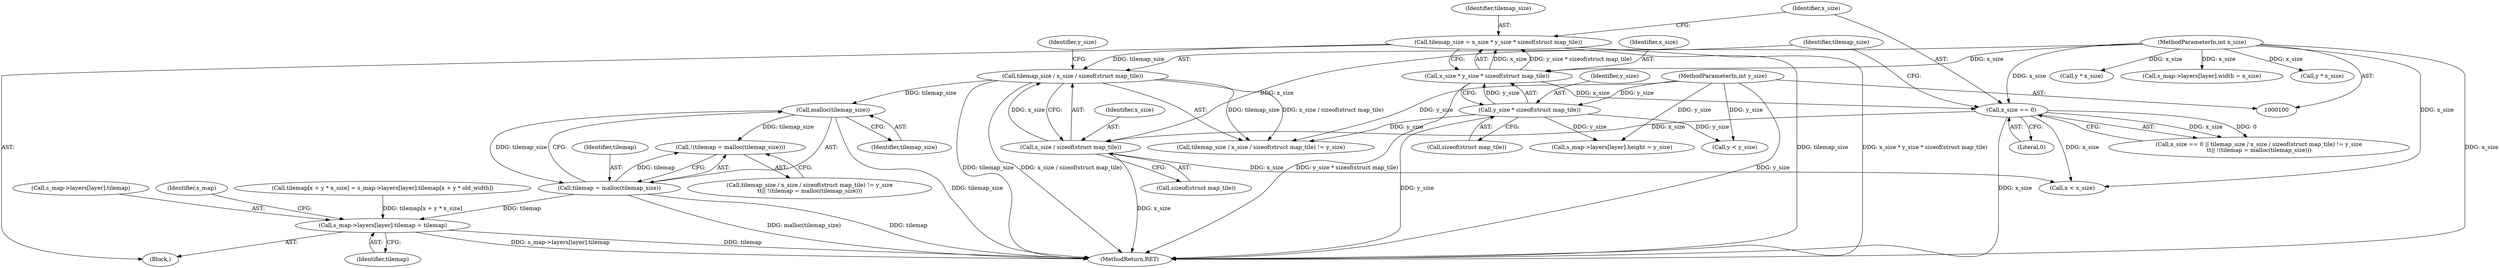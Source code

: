 digraph "0_minisphere_252c1ca184cb38e1acb917aa0e451c5f08519996@API" {
"1000160" [label="(Call,malloc(tilemap_size))"];
"1000150" [label="(Call,tilemap_size / x_size / sizeof(struct map_tile))"];
"1000135" [label="(Call,tilemap_size = x_size * y_size * sizeof(struct map_tile))"];
"1000137" [label="(Call,x_size * y_size * sizeof(struct map_tile))"];
"1000102" [label="(MethodParameterIn,int x_size)"];
"1000139" [label="(Call,y_size * sizeof(struct map_tile))"];
"1000103" [label="(MethodParameterIn,int y_size)"];
"1000152" [label="(Call,x_size / sizeof(struct map_tile))"];
"1000145" [label="(Call,x_size == 0)"];
"1000157" [label="(Call,!(tilemap = malloc(tilemap_size)))"];
"1000158" [label="(Call,tilemap = malloc(tilemap_size))"];
"1000248" [label="(Call,s_map->layers[layer].tilemap = tilemap)"];
"1000139" [label="(Call,y_size * sizeof(struct map_tile))"];
"1000198" [label="(Call,y * x_size)"];
"1000151" [label="(Identifier,tilemap_size)"];
"1000257" [label="(Call,s_map->layers[layer].width = x_size)"];
"1000137" [label="(Call,x_size * y_size * sizeof(struct map_tile))"];
"1000223" [label="(Call,y * x_size)"];
"1000256" [label="(Identifier,tilemap)"];
"1000249" [label="(Call,s_map->layers[layer].tilemap)"];
"1000157" [label="(Call,!(tilemap = malloc(tilemap_size)))"];
"1000104" [label="(Block,)"];
"1000248" [label="(Call,s_map->layers[layer].tilemap = tilemap)"];
"1000141" [label="(Call,sizeof(struct map_tile))"];
"1000140" [label="(Identifier,y_size)"];
"1000485" [label="(MethodReturn,RET)"];
"1000161" [label="(Identifier,tilemap_size)"];
"1000156" [label="(Identifier,y_size)"];
"1000136" [label="(Identifier,tilemap_size)"];
"1000138" [label="(Identifier,x_size)"];
"1000135" [label="(Call,tilemap_size = x_size * y_size * sizeof(struct map_tile))"];
"1000160" [label="(Call,malloc(tilemap_size))"];
"1000147" [label="(Literal,0)"];
"1000148" [label="(Call,tilemap_size / x_size / sizeof(struct map_tile) != y_size\n\t\t|| !(tilemap = malloc(tilemap_size)))"];
"1000146" [label="(Identifier,x_size)"];
"1000178" [label="(Call,y < y_size)"];
"1000153" [label="(Identifier,x_size)"];
"1000266" [label="(Call,s_map->layers[layer].height = y_size)"];
"1000159" [label="(Identifier,tilemap)"];
"1000168" [label="(Call,x < x_size)"];
"1000103" [label="(MethodParameterIn,int y_size)"];
"1000102" [label="(MethodParameterIn,int x_size)"];
"1000149" [label="(Call,tilemap_size / x_size / sizeof(struct map_tile) != y_size)"];
"1000154" [label="(Call,sizeof(struct map_tile))"];
"1000152" [label="(Call,x_size / sizeof(struct map_tile))"];
"1000261" [label="(Identifier,s_map)"];
"1000145" [label="(Call,x_size == 0)"];
"1000150" [label="(Call,tilemap_size / x_size / sizeof(struct map_tile))"];
"1000158" [label="(Call,tilemap = malloc(tilemap_size))"];
"1000193" [label="(Call,tilemap[x + y * x_size] = s_map->layers[layer].tilemap[x + y * old_width])"];
"1000144" [label="(Call,x_size == 0 || tilemap_size / x_size / sizeof(struct map_tile) != y_size\n\t\t|| !(tilemap = malloc(tilemap_size)))"];
"1000160" -> "1000158"  [label="AST: "];
"1000160" -> "1000161"  [label="CFG: "];
"1000161" -> "1000160"  [label="AST: "];
"1000158" -> "1000160"  [label="CFG: "];
"1000160" -> "1000485"  [label="DDG: tilemap_size"];
"1000160" -> "1000157"  [label="DDG: tilemap_size"];
"1000160" -> "1000158"  [label="DDG: tilemap_size"];
"1000150" -> "1000160"  [label="DDG: tilemap_size"];
"1000150" -> "1000149"  [label="AST: "];
"1000150" -> "1000152"  [label="CFG: "];
"1000151" -> "1000150"  [label="AST: "];
"1000152" -> "1000150"  [label="AST: "];
"1000156" -> "1000150"  [label="CFG: "];
"1000150" -> "1000485"  [label="DDG: tilemap_size"];
"1000150" -> "1000485"  [label="DDG: x_size / sizeof(struct map_tile)"];
"1000150" -> "1000149"  [label="DDG: tilemap_size"];
"1000150" -> "1000149"  [label="DDG: x_size / sizeof(struct map_tile)"];
"1000135" -> "1000150"  [label="DDG: tilemap_size"];
"1000152" -> "1000150"  [label="DDG: x_size"];
"1000135" -> "1000104"  [label="AST: "];
"1000135" -> "1000137"  [label="CFG: "];
"1000136" -> "1000135"  [label="AST: "];
"1000137" -> "1000135"  [label="AST: "];
"1000146" -> "1000135"  [label="CFG: "];
"1000135" -> "1000485"  [label="DDG: tilemap_size"];
"1000135" -> "1000485"  [label="DDG: x_size * y_size * sizeof(struct map_tile)"];
"1000137" -> "1000135"  [label="DDG: x_size"];
"1000137" -> "1000135"  [label="DDG: y_size * sizeof(struct map_tile)"];
"1000137" -> "1000139"  [label="CFG: "];
"1000138" -> "1000137"  [label="AST: "];
"1000139" -> "1000137"  [label="AST: "];
"1000137" -> "1000485"  [label="DDG: y_size * sizeof(struct map_tile)"];
"1000102" -> "1000137"  [label="DDG: x_size"];
"1000139" -> "1000137"  [label="DDG: y_size"];
"1000137" -> "1000145"  [label="DDG: x_size"];
"1000102" -> "1000100"  [label="AST: "];
"1000102" -> "1000485"  [label="DDG: x_size"];
"1000102" -> "1000145"  [label="DDG: x_size"];
"1000102" -> "1000152"  [label="DDG: x_size"];
"1000102" -> "1000168"  [label="DDG: x_size"];
"1000102" -> "1000198"  [label="DDG: x_size"];
"1000102" -> "1000223"  [label="DDG: x_size"];
"1000102" -> "1000257"  [label="DDG: x_size"];
"1000139" -> "1000141"  [label="CFG: "];
"1000140" -> "1000139"  [label="AST: "];
"1000141" -> "1000139"  [label="AST: "];
"1000139" -> "1000485"  [label="DDG: y_size"];
"1000103" -> "1000139"  [label="DDG: y_size"];
"1000139" -> "1000149"  [label="DDG: y_size"];
"1000139" -> "1000178"  [label="DDG: y_size"];
"1000139" -> "1000266"  [label="DDG: y_size"];
"1000103" -> "1000100"  [label="AST: "];
"1000103" -> "1000485"  [label="DDG: y_size"];
"1000103" -> "1000149"  [label="DDG: y_size"];
"1000103" -> "1000178"  [label="DDG: y_size"];
"1000103" -> "1000266"  [label="DDG: y_size"];
"1000152" -> "1000154"  [label="CFG: "];
"1000153" -> "1000152"  [label="AST: "];
"1000154" -> "1000152"  [label="AST: "];
"1000152" -> "1000485"  [label="DDG: x_size"];
"1000145" -> "1000152"  [label="DDG: x_size"];
"1000152" -> "1000168"  [label="DDG: x_size"];
"1000145" -> "1000144"  [label="AST: "];
"1000145" -> "1000147"  [label="CFG: "];
"1000146" -> "1000145"  [label="AST: "];
"1000147" -> "1000145"  [label="AST: "];
"1000151" -> "1000145"  [label="CFG: "];
"1000144" -> "1000145"  [label="CFG: "];
"1000145" -> "1000485"  [label="DDG: x_size"];
"1000145" -> "1000144"  [label="DDG: x_size"];
"1000145" -> "1000144"  [label="DDG: 0"];
"1000145" -> "1000168"  [label="DDG: x_size"];
"1000157" -> "1000148"  [label="AST: "];
"1000157" -> "1000158"  [label="CFG: "];
"1000158" -> "1000157"  [label="AST: "];
"1000148" -> "1000157"  [label="CFG: "];
"1000158" -> "1000157"  [label="DDG: tilemap"];
"1000159" -> "1000158"  [label="AST: "];
"1000158" -> "1000485"  [label="DDG: tilemap"];
"1000158" -> "1000485"  [label="DDG: malloc(tilemap_size)"];
"1000158" -> "1000248"  [label="DDG: tilemap"];
"1000248" -> "1000104"  [label="AST: "];
"1000248" -> "1000256"  [label="CFG: "];
"1000249" -> "1000248"  [label="AST: "];
"1000256" -> "1000248"  [label="AST: "];
"1000261" -> "1000248"  [label="CFG: "];
"1000248" -> "1000485"  [label="DDG: tilemap"];
"1000248" -> "1000485"  [label="DDG: s_map->layers[layer].tilemap"];
"1000193" -> "1000248"  [label="DDG: tilemap[x + y * x_size]"];
}
